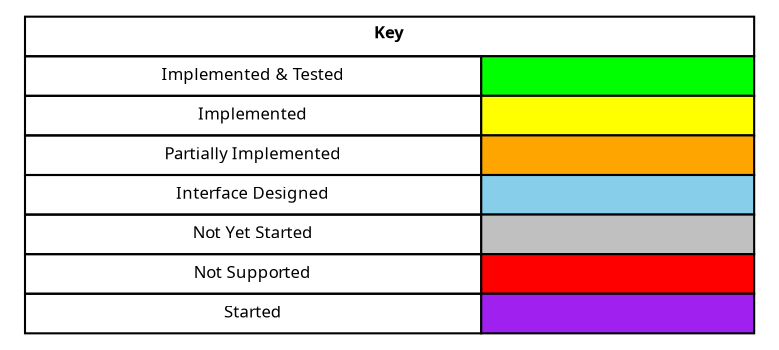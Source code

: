 digraph structs {
node [shape=plaintext]
struct1 [label=<
<FONT POINT-SIZE="8" FACE="sans-serif">
<TABLE BORDER="0" CELLBORDER="1" CELLSPACING="0" CELLPADDING="4">

<tr><td colspan="2" width="350"><b>Key</b></td></tr>
<tr><td>Implemented &amp; Tested</td><td bgcolor="green"></td></tr>
<tr><td>Implemented</td><td bgcolor="yellow"></td></tr>
<tr><td>Partially Implemented</td><td bgcolor="orange"></td></tr>
<tr><td>Interface Designed</td><td bgcolor="skyblue"></td></tr>
<tr><td>Not Yet Started</td><td bgcolor="gray"></td></tr>
<tr><td>Not Supported</td><td bgcolor="red"></td></tr>
<tr><td>Started</td><td bgcolor="purple"></td></tr>
</TABLE>
</FONT>
>];
}